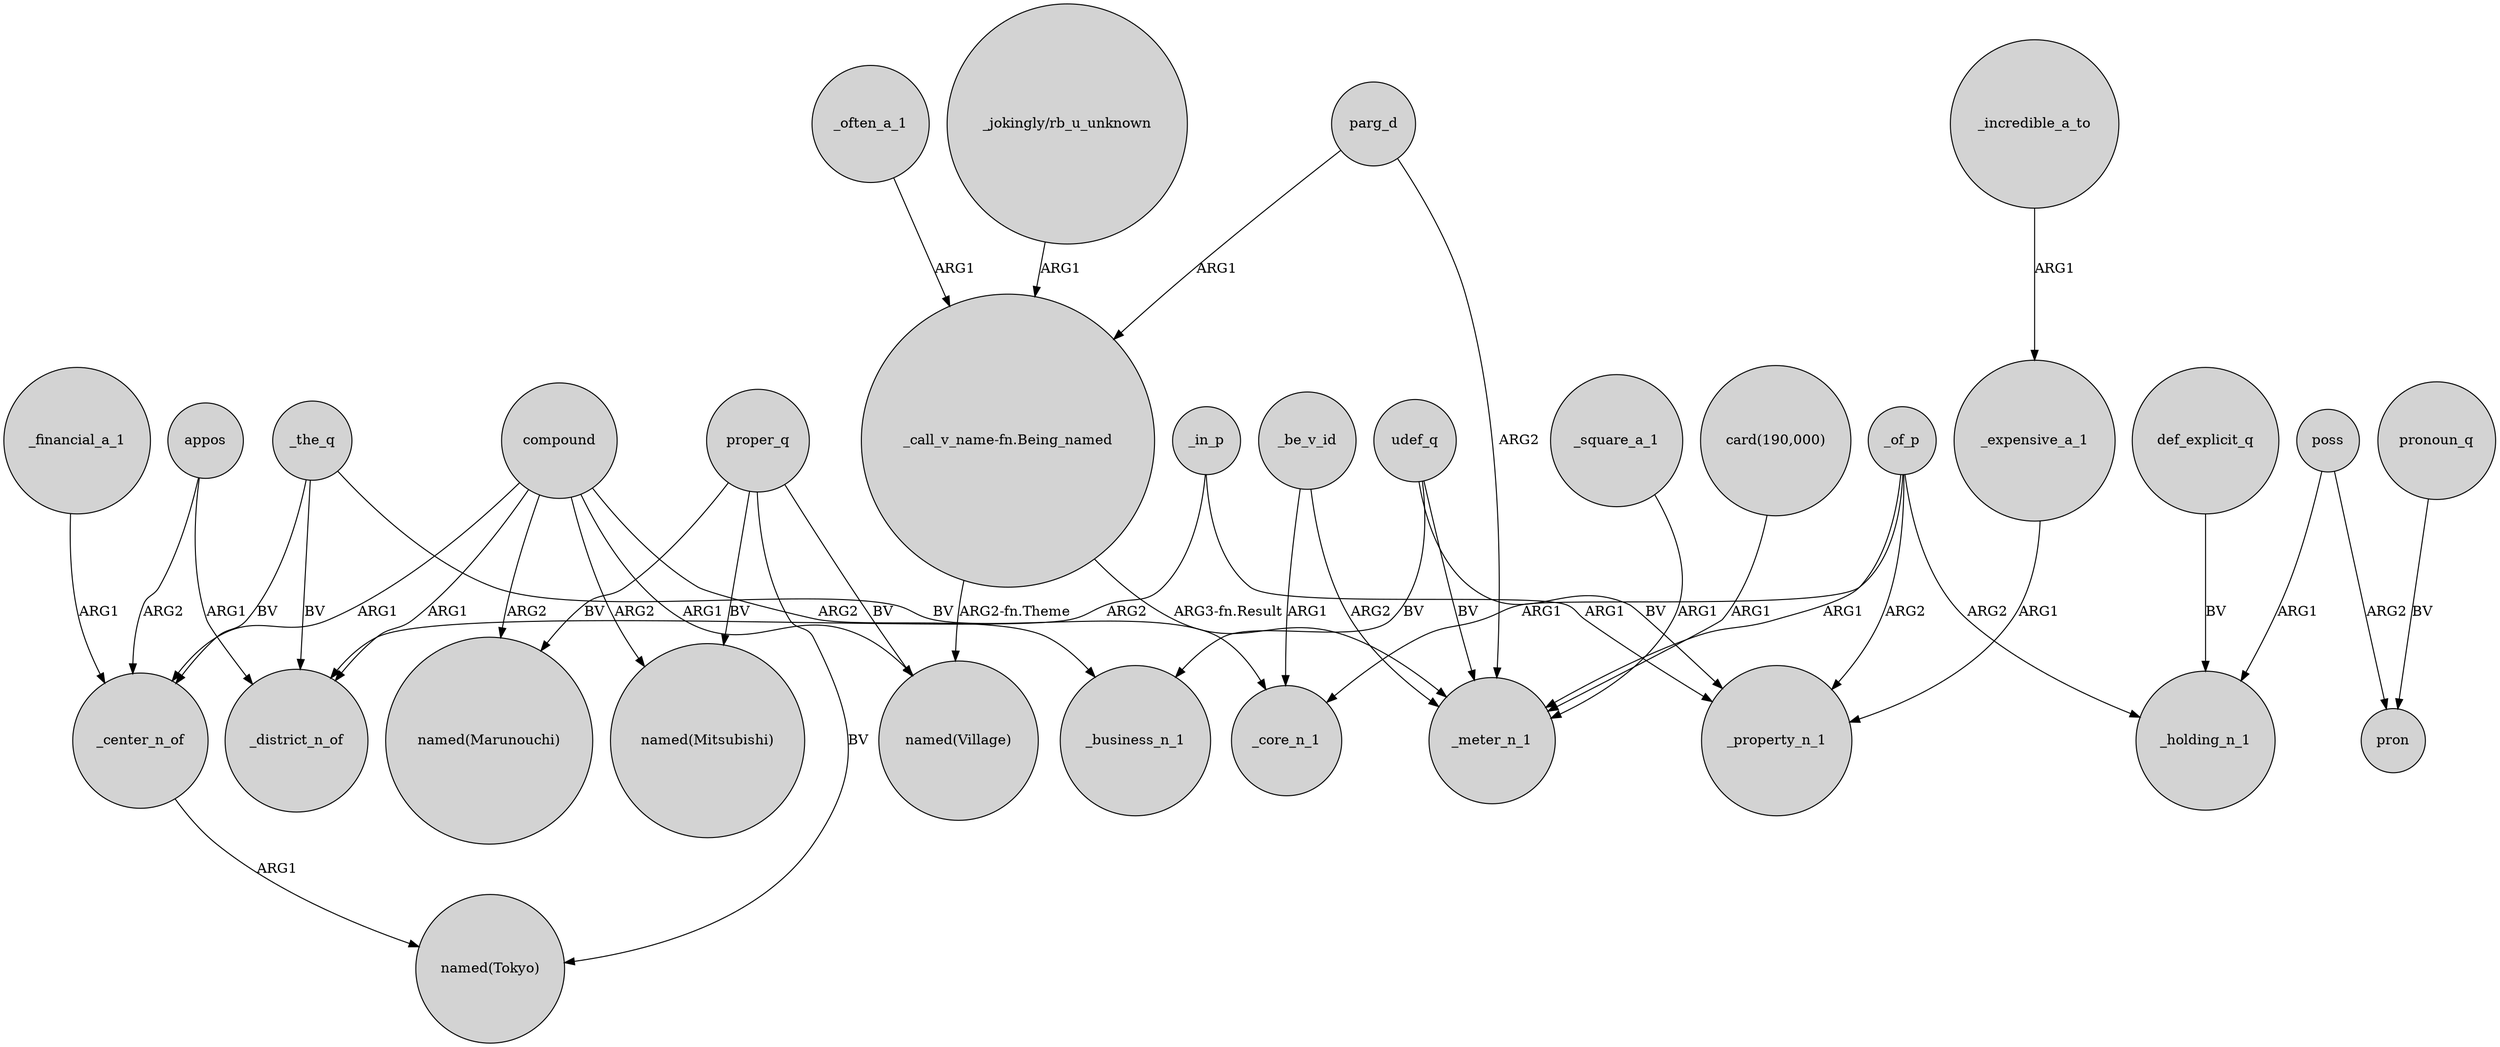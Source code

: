 digraph {
	node [shape=circle style=filled]
	_the_q -> _center_n_of [label=BV]
	_expensive_a_1 -> _property_n_1 [label=ARG1]
	poss -> pron [label=ARG2]
	_be_v_id -> _meter_n_1 [label=ARG2]
	compound -> "named(Village)" [label=ARG1]
	"card(190,000)" -> _meter_n_1 [label=ARG1]
	_be_v_id -> _core_n_1 [label=ARG1]
	_in_p -> _property_n_1 [label=ARG1]
	_center_n_of -> "named(Tokyo)" [label=ARG1]
	parg_d -> "_call_v_name-fn.Being_named" [label=ARG1]
	appos -> _district_n_of [label=ARG1]
	_the_q -> _district_n_of [label=BV]
	proper_q -> "named(Tokyo)" [label=BV]
	parg_d -> _meter_n_1 [label=ARG2]
	_incredible_a_to -> _expensive_a_1 [label=ARG1]
	def_explicit_q -> _holding_n_1 [label=BV]
	proper_q -> "named(Marunouchi)" [label=BV]
	_often_a_1 -> "_call_v_name-fn.Being_named" [label=ARG1]
	pronoun_q -> pron [label=BV]
	_in_p -> _district_n_of [label=ARG2]
	udef_q -> _meter_n_1 [label=BV]
	_the_q -> _core_n_1 [label=BV]
	"_jokingly/rb_u_unknown" -> "_call_v_name-fn.Being_named" [label=ARG1]
	"_call_v_name-fn.Being_named" -> "named(Village)" [label="ARG2-fn.Theme"]
	compound -> "named(Mitsubishi)" [label=ARG2]
	_of_p -> _core_n_1 [label=ARG1]
	proper_q -> "named(Mitsubishi)" [label=BV]
	compound -> "named(Marunouchi)" [label=ARG2]
	_square_a_1 -> _meter_n_1 [label=ARG1]
	udef_q -> _property_n_1 [label=BV]
	compound -> _center_n_of [label=ARG1]
	proper_q -> "named(Village)" [label=BV]
	appos -> _center_n_of [label=ARG2]
	compound -> _business_n_1 [label=ARG2]
	poss -> _holding_n_1 [label=ARG1]
	udef_q -> _business_n_1 [label=BV]
	compound -> _district_n_of [label=ARG1]
	_of_p -> _holding_n_1 [label=ARG2]
	_of_p -> _meter_n_1 [label=ARG1]
	"_call_v_name-fn.Being_named" -> _meter_n_1 [label="ARG3-fn.Result"]
	_financial_a_1 -> _center_n_of [label=ARG1]
	_of_p -> _property_n_1 [label=ARG2]
}
